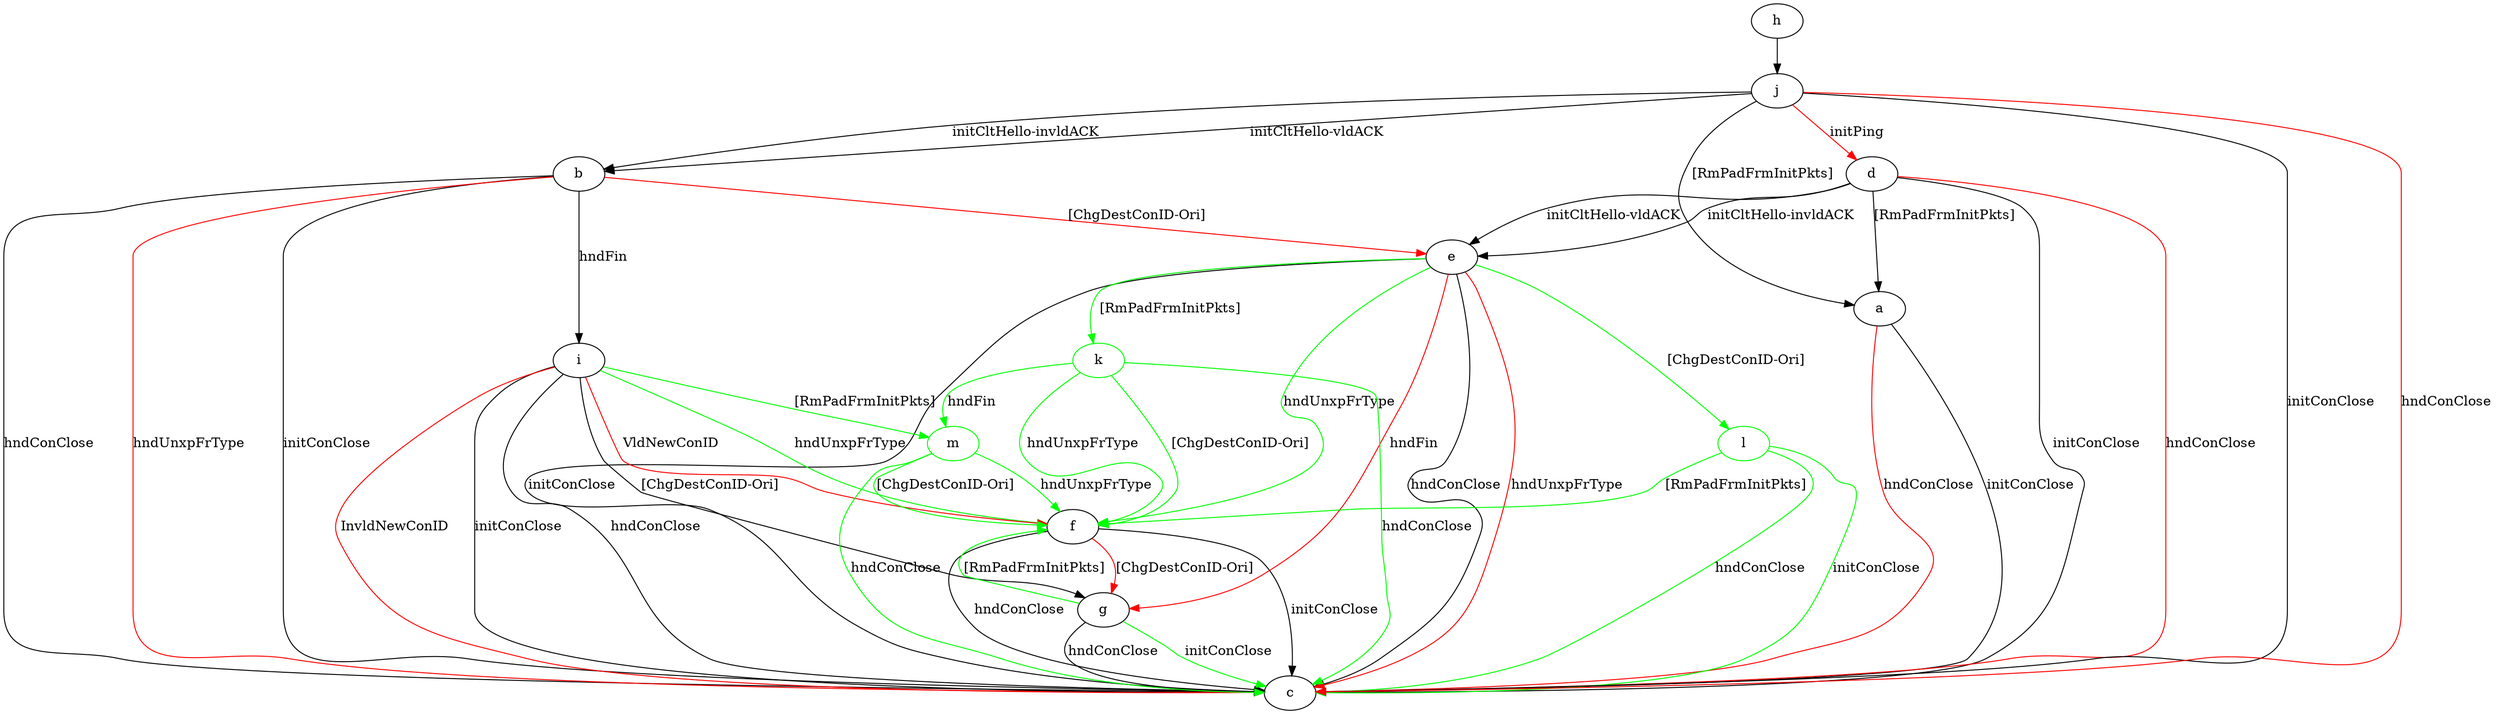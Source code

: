 digraph "" {
	a -> c	[key=0,
		label="initConClose "];
	a -> c	[key=1,
		color=red,
		label="hndConClose "];
	b -> c	[key=0,
		label="initConClose "];
	b -> c	[key=1,
		label="hndConClose "];
	b -> c	[key=2,
		color=red,
		label="hndUnxpFrType "];
	b -> e	[key=0,
		color=red,
		label="[ChgDestConID-Ori] "];
	b -> i	[key=0,
		label="hndFin "];
	d -> a	[key=0,
		label="[RmPadFrmInitPkts] "];
	d -> c	[key=0,
		label="initConClose "];
	d -> c	[key=1,
		color=red,
		label="hndConClose "];
	d -> e	[key=0,
		label="initCltHello-vldACK "];
	d -> e	[key=1,
		label="initCltHello-invldACK "];
	e -> c	[key=0,
		label="initConClose "];
	e -> c	[key=1,
		label="hndConClose "];
	e -> c	[key=2,
		color=red,
		label="hndUnxpFrType "];
	e -> f	[key=0,
		color=green,
		label="hndUnxpFrType "];
	e -> g	[key=0,
		color=red,
		label="hndFin "];
	k	[color=green];
	e -> k	[key=0,
		color=green,
		label="[RmPadFrmInitPkts] "];
	l	[color=green];
	e -> l	[key=0,
		color=green,
		label="[ChgDestConID-Ori] "];
	f -> c	[key=0,
		label="initConClose "];
	f -> c	[key=1,
		label="hndConClose "];
	f -> g	[key=0,
		color=red,
		label="[ChgDestConID-Ori] "];
	g -> c	[key=0,
		label="hndConClose "];
	g -> c	[key=1,
		color=green,
		label="initConClose "];
	g -> f	[key=0,
		color=green,
		label="[RmPadFrmInitPkts] "];
	h -> j	[key=0];
	i -> c	[key=0,
		label="initConClose "];
	i -> c	[key=1,
		label="hndConClose "];
	i -> c	[key=2,
		color=red,
		label="InvldNewConID "];
	i -> f	[key=0,
		color=green,
		label="hndUnxpFrType "];
	i -> f	[key=1,
		color=red,
		label="VldNewConID "];
	i -> g	[key=0,
		label="[ChgDestConID-Ori] "];
	m	[color=green];
	i -> m	[key=0,
		color=green,
		label="[RmPadFrmInitPkts] "];
	j -> a	[key=0,
		label="[RmPadFrmInitPkts] "];
	j -> b	[key=0,
		label="initCltHello-vldACK "];
	j -> b	[key=1,
		label="initCltHello-invldACK "];
	j -> c	[key=0,
		label="initConClose "];
	j -> c	[key=1,
		color=red,
		label="hndConClose "];
	j -> d	[key=0,
		color=red,
		label="initPing "];
	k -> c	[key=0,
		color=green,
		label="hndConClose "];
	k -> f	[key=0,
		color=green,
		label="hndUnxpFrType "];
	k -> f	[key=1,
		color=green,
		label="[ChgDestConID-Ori] "];
	k -> m	[key=0,
		color=green,
		label="hndFin "];
	l -> c	[key=0,
		color=green,
		label="initConClose "];
	l -> c	[key=1,
		color=green,
		label="hndConClose "];
	l -> f	[key=0,
		color=green,
		label="[RmPadFrmInitPkts] "];
	m -> c	[key=0,
		color=green,
		label="hndConClose "];
	m -> f	[key=0,
		color=green,
		label="hndUnxpFrType "];
	m -> f	[key=1,
		color=green,
		label="[ChgDestConID-Ori] "];
}
